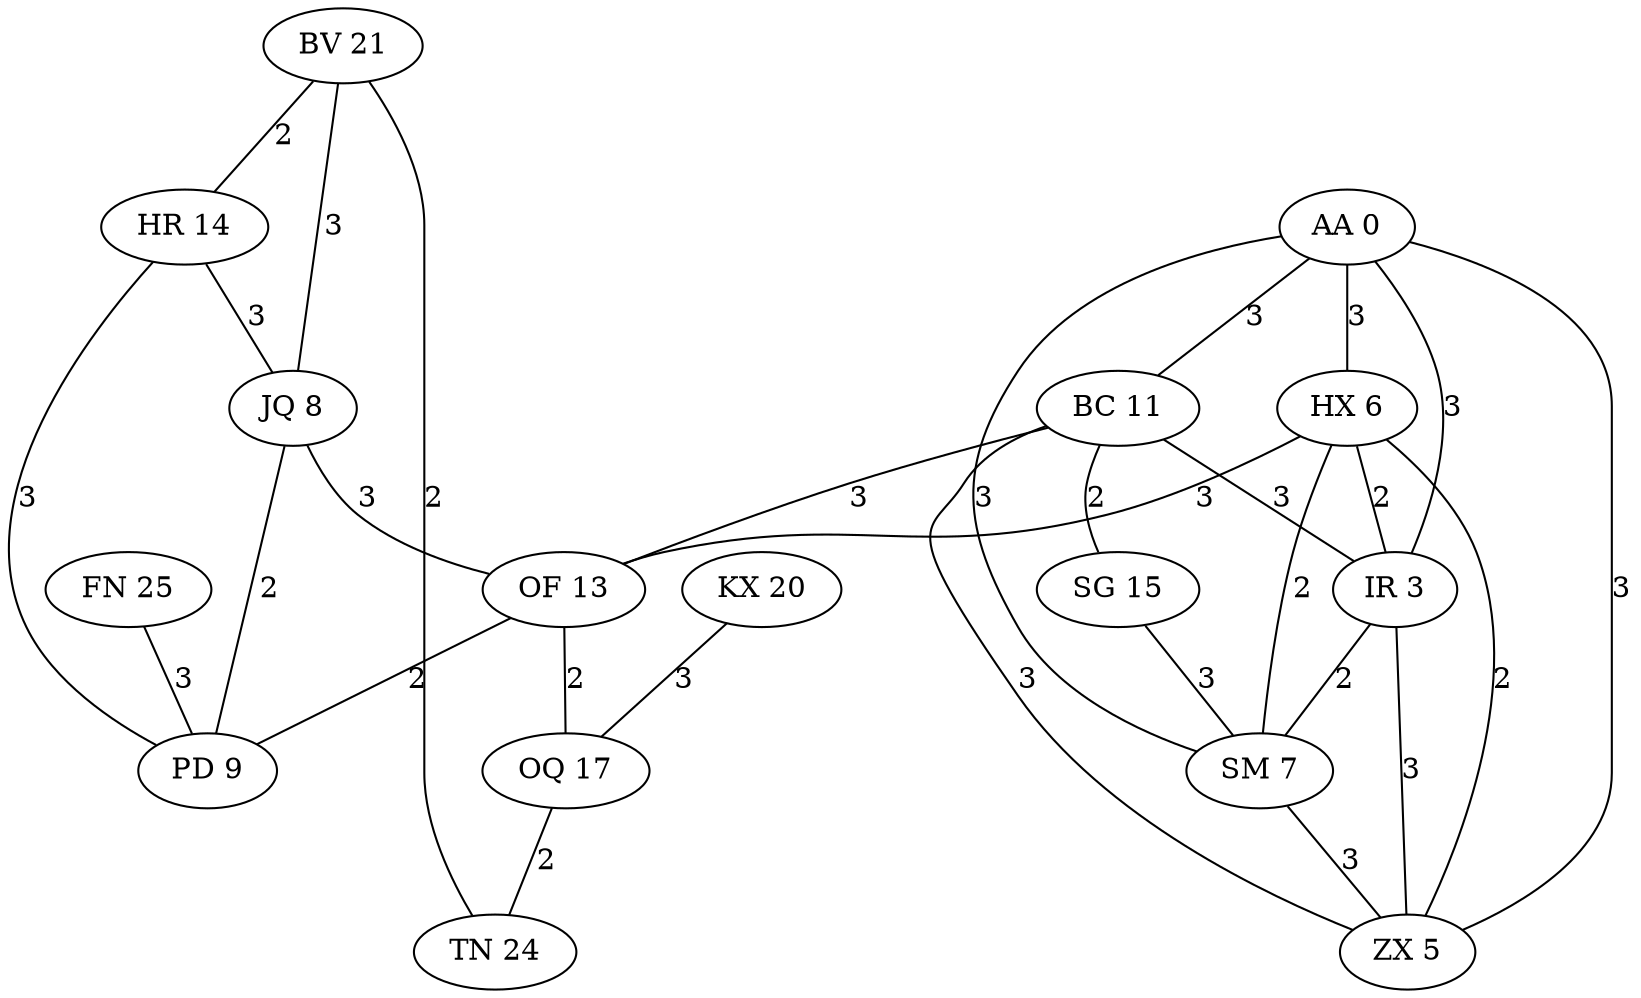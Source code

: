 graph g {
  OQ[label="OQ 17"];
    OQ -- TN [label="2"];
  PD[label="PD 9"];
  TN[label="TN 24"];
  SM[label="SM 7"];
    SM -- ZX [label="3"];
  KX[label="KX 20"];
    KX -- OQ [label="3"];
  IR[label="IR 3"];
    IR -- ZX [label="3"];
    IR -- SM [label="2"];
  AA[label="AA 0"];
    AA -- HX [label="3"];
    AA -- BC [label="3"];
    AA -- IR [label="3"];
    AA -- SM [label="3"];
    AA -- ZX [label="3"];
  BC[label="BC 11"];
    BC -- IR [label="3"];
    BC -- OF [label="3"];
    BC -- SG [label="2"];
    BC -- ZX [label="3"];
  HR[label="HR 14"];
    HR -- JQ [label="3"];
    HR -- PD [label="3"];
  HX[label="HX 6"];
    HX -- ZX [label="2"];
    HX -- IR [label="2"];
    HX -- SM [label="2"];
    HX -- OF [label="3"];
  BV[label="BV 21"];
    BV -- JQ [label="3"];
    BV -- HR [label="2"];
    BV -- TN [label="2"];
  JQ[label="JQ 8"];
    JQ -- PD [label="2"];
    JQ -- OF [label="3"];
  OF[label="OF 13"];
    OF -- OQ [label="2"];
    OF -- PD [label="2"];
  SG[label="SG 15"];
    SG -- SM [label="3"];
  FN[label="FN 25"];
    FN -- PD [label="3"];
  ZX[label="ZX 5"];
}
